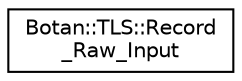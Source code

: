 digraph "Graphical Class Hierarchy"
{
  edge [fontname="Helvetica",fontsize="10",labelfontname="Helvetica",labelfontsize="10"];
  node [fontname="Helvetica",fontsize="10",shape=record];
  rankdir="LR";
  Node0 [label="Botan::TLS::Record\l_Raw_Input",height=0.2,width=0.4,color="black", fillcolor="white", style="filled",URL="$class_botan_1_1_t_l_s_1_1_record___raw___input.html"];
}
